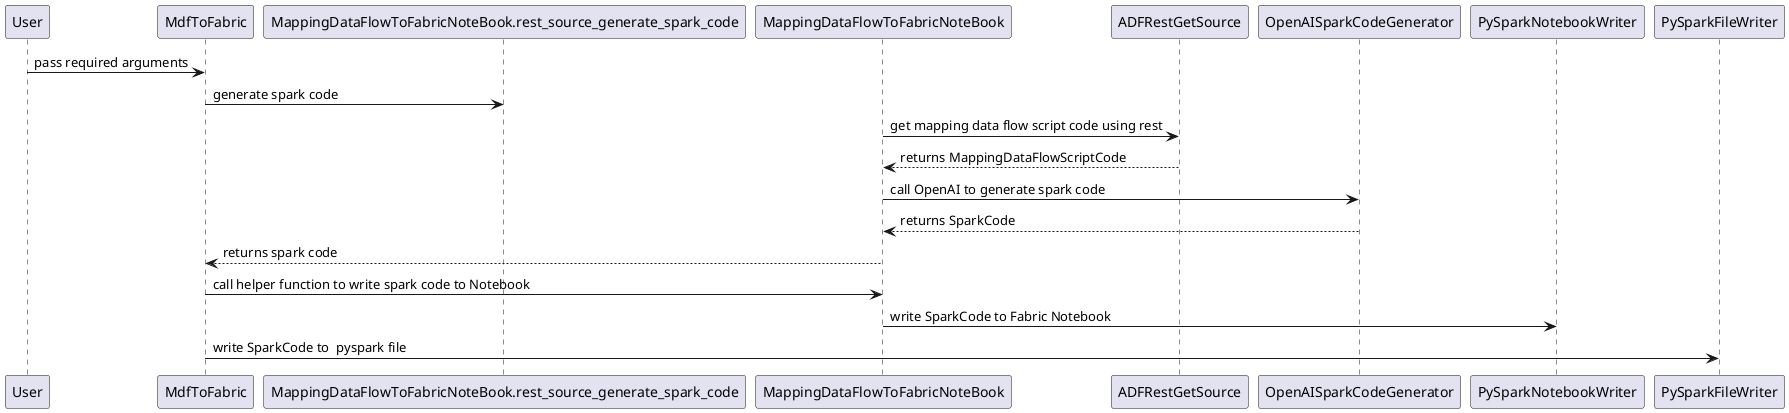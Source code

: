 @startuml
skinparam linetype polyline
skinparam linetype ortho
User -> MdfToFabric : pass required arguments
MdfToFabric -> MappingDataFlowToFabricNoteBook.rest_source_generate_spark_code : generate spark code
MappingDataFlowToFabricNoteBook -> ADFRestGetSource :  get mapping data flow script code using rest
ADFRestGetSource --> MappingDataFlowToFabricNoteBook : returns MappingDataFlowScriptCode
MappingDataFlowToFabricNoteBook -> OpenAISparkCodeGenerator : call OpenAI to generate spark code
OpenAISparkCodeGenerator --> MappingDataFlowToFabricNoteBook : returns SparkCode
MappingDataFlowToFabricNoteBook --> MdfToFabric : returns spark code
MdfToFabric -> MappingDataFlowToFabricNoteBook: call helper function to write spark code to Notebook
MappingDataFlowToFabricNoteBook -> PySparkNotebookWriter : write SparkCode to Fabric Notebook
MdfToFabric -> PySparkFileWriter : write SparkCode to  pyspark file
@enduml